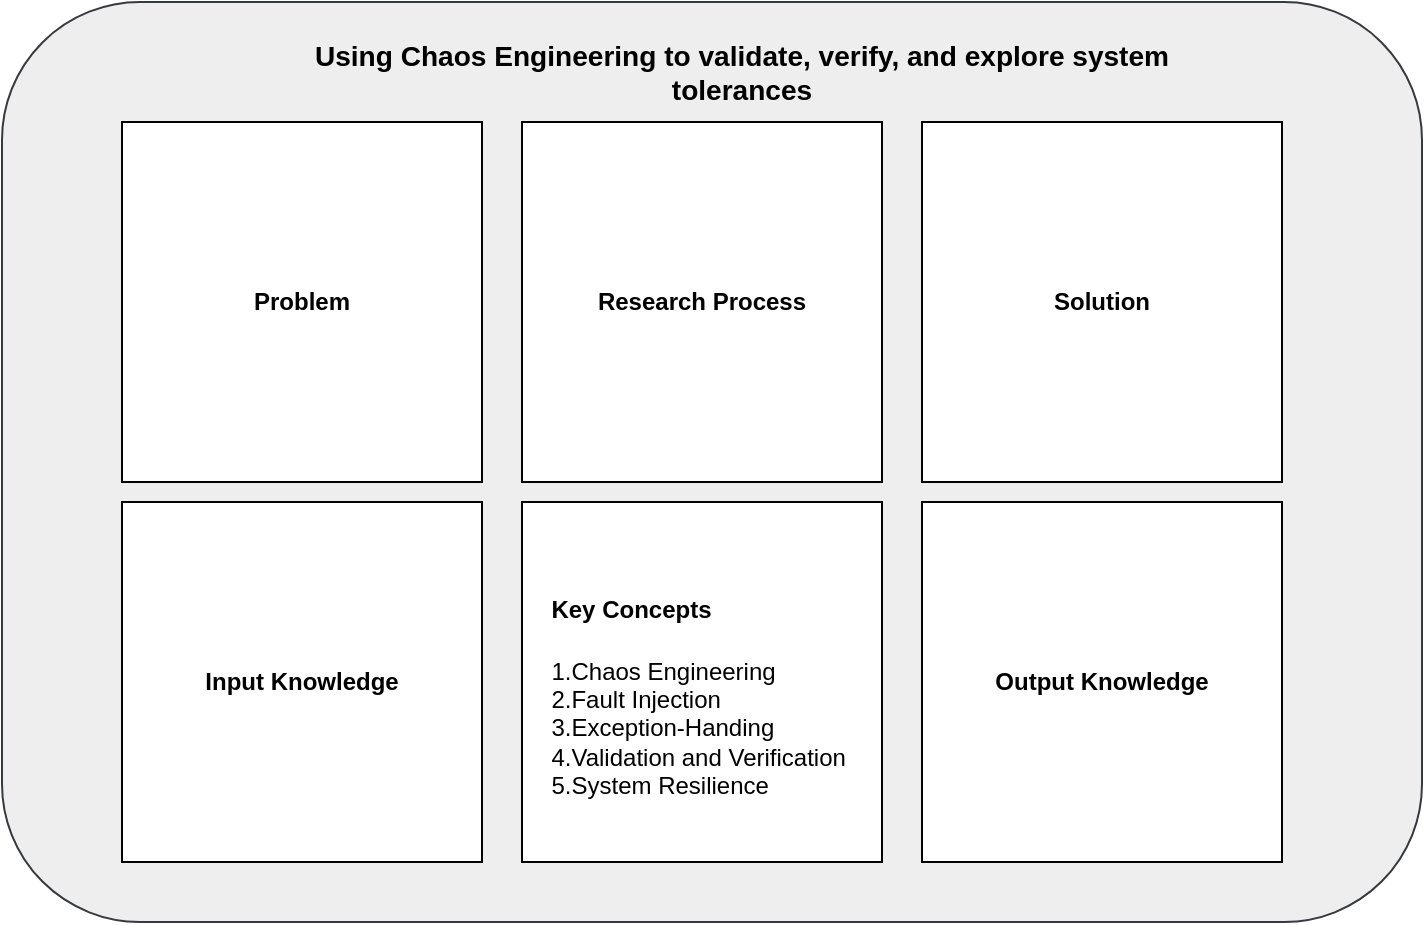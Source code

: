 <mxfile version="24.3.0" type="github">
  <diagram name="Page-1" id="kURhtWZ89QNH3HWvjSlb">
    <mxGraphModel dx="1434" dy="900" grid="1" gridSize="10" guides="1" tooltips="1" connect="1" arrows="1" fold="1" page="1" pageScale="1" pageWidth="850" pageHeight="1100" math="0" shadow="0">
      <root>
        <mxCell id="0" />
        <mxCell id="1" parent="0" />
        <mxCell id="XO15FXXhhtoUWRFWPJUK-1" value="" style="rounded=1;whiteSpace=wrap;html=1;fillColor=#eeeeee;strokeColor=#36393d;" vertex="1" parent="1">
          <mxGeometry x="90" y="220" width="710" height="460" as="geometry" />
        </mxCell>
        <mxCell id="XO15FXXhhtoUWRFWPJUK-2" value="" style="whiteSpace=wrap;html=1;aspect=fixed;" vertex="1" parent="1">
          <mxGeometry x="150" y="280" width="180" height="180" as="geometry" />
        </mxCell>
        <object label="" id="XO15FXXhhtoUWRFWPJUK-4">
          <mxCell style="whiteSpace=wrap;html=1;aspect=fixed;" vertex="1" parent="1">
            <mxGeometry x="350" y="280" width="180" height="180" as="geometry" />
          </mxCell>
        </object>
        <mxCell id="XO15FXXhhtoUWRFWPJUK-5" value="" style="whiteSpace=wrap;html=1;aspect=fixed;" vertex="1" parent="1">
          <mxGeometry x="550" y="280" width="180" height="180" as="geometry" />
        </mxCell>
        <mxCell id="XO15FXXhhtoUWRFWPJUK-6" value="" style="whiteSpace=wrap;html=1;aspect=fixed;" vertex="1" parent="1">
          <mxGeometry x="150" y="470" width="180" height="180" as="geometry" />
        </mxCell>
        <mxCell id="XO15FXXhhtoUWRFWPJUK-7" value="" style="whiteSpace=wrap;html=1;aspect=fixed;" vertex="1" parent="1">
          <mxGeometry x="350" y="470" width="180" height="180" as="geometry" />
        </mxCell>
        <mxCell id="XO15FXXhhtoUWRFWPJUK-8" value="" style="whiteSpace=wrap;html=1;aspect=fixed;" vertex="1" parent="1">
          <mxGeometry x="550" y="470" width="180" height="180" as="geometry" />
        </mxCell>
        <mxCell id="XO15FXXhhtoUWRFWPJUK-9" value="&lt;h3&gt;Using Chaos Engineering to validate, verify, and explore system&lt;br&gt;tolerances&lt;/h3&gt;" style="text;align=center;html=1;verticalAlign=middle;whiteSpace=wrap;rounded=0;" vertex="1" parent="1">
          <mxGeometry x="230" y="240" width="460" height="30" as="geometry" />
        </mxCell>
        <mxCell id="XO15FXXhhtoUWRFWPJUK-10" value="&lt;h4&gt;Problem&lt;/h4&gt;" style="text;strokeColor=none;align=center;fillColor=none;html=1;verticalAlign=middle;whiteSpace=wrap;rounded=0;" vertex="1" parent="1">
          <mxGeometry x="160" y="290" width="160" height="160" as="geometry" />
        </mxCell>
        <mxCell id="XO15FXXhhtoUWRFWPJUK-11" value="&lt;h4&gt;Input Knowledge&lt;/h4&gt;" style="text;strokeColor=none;align=center;fillColor=none;html=1;verticalAlign=middle;whiteSpace=wrap;rounded=0;" vertex="1" parent="1">
          <mxGeometry x="160" y="480" width="160" height="160" as="geometry" />
        </mxCell>
        <mxCell id="XO15FXXhhtoUWRFWPJUK-12" value="&lt;h4 style=&quot;text-align: justify;&quot;&gt;&lt;span style=&quot;background-color: initial;&quot;&gt;Key Concepts&lt;/span&gt;&lt;/h4&gt;&lt;div style=&quot;text-align: justify;&quot;&gt;1.Chaos Engineering&lt;/div&gt;&lt;div style=&quot;text-align: justify;&quot;&gt;2.Fault Injection&lt;/div&gt;&lt;div style=&quot;text-align: justify;&quot;&gt;3.Exception-Handing&lt;/div&gt;&lt;div style=&quot;text-align: justify;&quot;&gt;4.Validation and Verification&amp;nbsp;&lt;/div&gt;&lt;div style=&quot;text-align: justify;&quot;&gt;5.System Resilience&lt;/div&gt;" style="text;strokeColor=none;align=center;fillColor=none;html=1;verticalAlign=middle;whiteSpace=wrap;rounded=0;" vertex="1" parent="1">
          <mxGeometry x="360" y="480" width="160" height="160" as="geometry" />
        </mxCell>
        <mxCell id="XO15FXXhhtoUWRFWPJUK-13" value="&lt;h4&gt;Output Knowledge&lt;/h4&gt;" style="text;strokeColor=none;align=center;fillColor=none;html=1;verticalAlign=middle;whiteSpace=wrap;rounded=0;" vertex="1" parent="1">
          <mxGeometry x="560" y="480" width="160" height="160" as="geometry" />
        </mxCell>
        <mxCell id="XO15FXXhhtoUWRFWPJUK-14" value="&lt;h4&gt;Research Process&lt;/h4&gt;" style="text;strokeColor=none;align=center;fillColor=none;html=1;verticalAlign=middle;whiteSpace=wrap;rounded=0;" vertex="1" parent="1">
          <mxGeometry x="360" y="290" width="160" height="160" as="geometry" />
        </mxCell>
        <mxCell id="XO15FXXhhtoUWRFWPJUK-15" value="&lt;h4&gt;Solution&lt;/h4&gt;" style="text;strokeColor=none;align=center;fillColor=none;html=1;verticalAlign=middle;whiteSpace=wrap;rounded=0;" vertex="1" parent="1">
          <mxGeometry x="560" y="290" width="160" height="160" as="geometry" />
        </mxCell>
      </root>
    </mxGraphModel>
  </diagram>
</mxfile>
